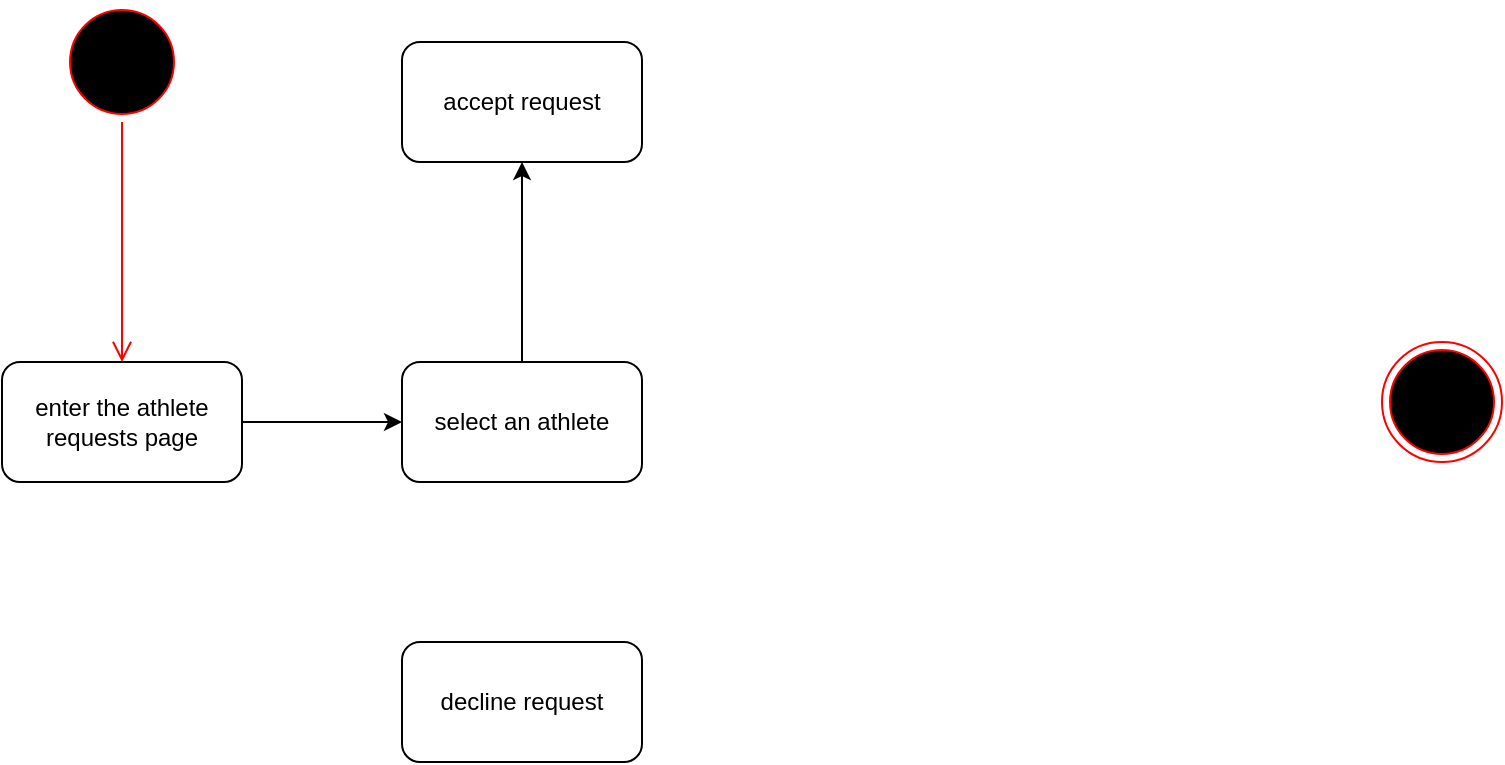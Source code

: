 <mxfile version="12.4.2" type="github" pages="1">
  <diagram id="t9TvNksNv6yPnYI62Fsn" name="Page-1">
    <mxGraphModel dx="1038" dy="580" grid="1" gridSize="10" guides="1" tooltips="1" connect="1" arrows="1" fold="1" page="1" pageScale="1" pageWidth="850" pageHeight="1100" math="0" shadow="0">
      <root>
        <mxCell id="0"/>
        <mxCell id="1" parent="0"/>
        <mxCell id="fmwO15psb7VLjq17ENgt-1" value="" style="ellipse;html=1;shape=startState;fillColor=#000000;strokeColor=#ff0000;" vertex="1" parent="1">
          <mxGeometry x="70" y="190" width="60" height="60" as="geometry"/>
        </mxCell>
        <mxCell id="fmwO15psb7VLjq17ENgt-2" value="" style="edgeStyle=orthogonalEdgeStyle;html=1;verticalAlign=bottom;endArrow=open;endSize=8;strokeColor=#ff0000;" edge="1" source="fmwO15psb7VLjq17ENgt-1" parent="1">
          <mxGeometry relative="1" as="geometry">
            <mxPoint x="100" y="370" as="targetPoint"/>
            <Array as="points">
              <mxPoint x="100" y="310"/>
            </Array>
          </mxGeometry>
        </mxCell>
        <mxCell id="fmwO15psb7VLjq17ENgt-3" value="" style="ellipse;html=1;shape=endState;fillColor=#000000;strokeColor=#ff0000;" vertex="1" parent="1">
          <mxGeometry x="730" y="360" width="60" height="60" as="geometry"/>
        </mxCell>
        <mxCell id="fmwO15psb7VLjq17ENgt-5" style="edgeStyle=orthogonalEdgeStyle;rounded=0;orthogonalLoop=1;jettySize=auto;html=1;" edge="1" parent="1" source="fmwO15psb7VLjq17ENgt-4">
          <mxGeometry relative="1" as="geometry">
            <mxPoint x="240" y="400" as="targetPoint"/>
          </mxGeometry>
        </mxCell>
        <mxCell id="fmwO15psb7VLjq17ENgt-4" value="enter the athlete requests page" style="rounded=1;whiteSpace=wrap;html=1;" vertex="1" parent="1">
          <mxGeometry x="40" y="370" width="120" height="60" as="geometry"/>
        </mxCell>
        <mxCell id="fmwO15psb7VLjq17ENgt-9" style="edgeStyle=orthogonalEdgeStyle;rounded=0;orthogonalLoop=1;jettySize=auto;html=1;" edge="1" parent="1" source="fmwO15psb7VLjq17ENgt-6" target="fmwO15psb7VLjq17ENgt-8">
          <mxGeometry relative="1" as="geometry"/>
        </mxCell>
        <mxCell id="fmwO15psb7VLjq17ENgt-6" value="select an athlete" style="rounded=1;whiteSpace=wrap;html=1;" vertex="1" parent="1">
          <mxGeometry x="240" y="370" width="120" height="60" as="geometry"/>
        </mxCell>
        <mxCell id="fmwO15psb7VLjq17ENgt-7" value="decline request" style="rounded=1;whiteSpace=wrap;html=1;" vertex="1" parent="1">
          <mxGeometry x="240" y="510" width="120" height="60" as="geometry"/>
        </mxCell>
        <mxCell id="fmwO15psb7VLjq17ENgt-8" value="accept request" style="rounded=1;whiteSpace=wrap;html=1;" vertex="1" parent="1">
          <mxGeometry x="240" y="210" width="120" height="60" as="geometry"/>
        </mxCell>
      </root>
    </mxGraphModel>
  </diagram>
</mxfile>
